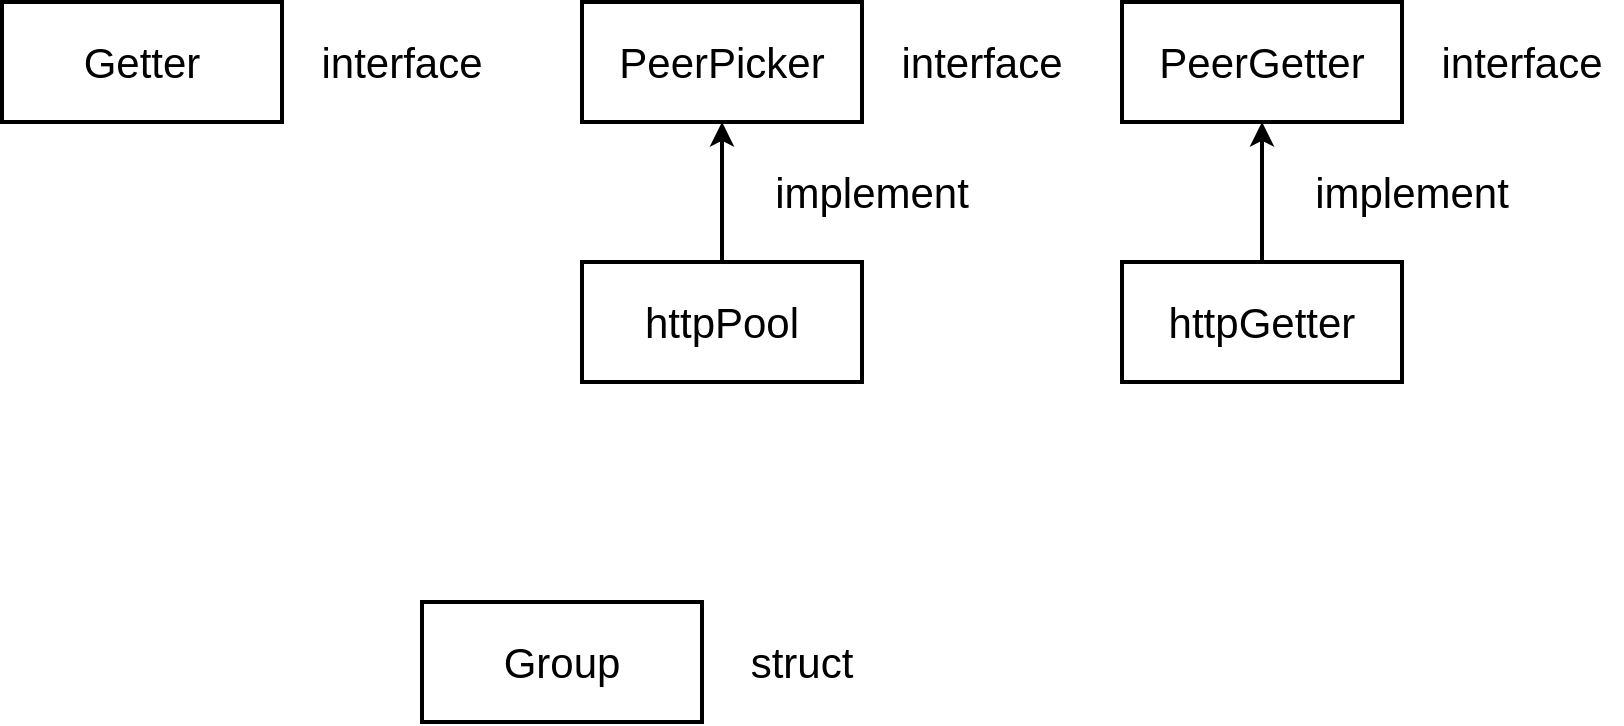 <mxfile version="20.2.3" type="device"><diagram id="1fe5mA3L0k1zpz3o6JOe" name="第 1 页"><mxGraphModel dx="946" dy="625" grid="1" gridSize="10" guides="1" tooltips="1" connect="1" arrows="1" fold="1" page="1" pageScale="1" pageWidth="3300" pageHeight="4681" math="0" shadow="0"><root><mxCell id="0"/><mxCell id="1" parent="0"/><mxCell id="76ilIZE0mI8havQF6ZCF-1" value="&lt;font style=&quot;font-size: 21px;&quot;&gt;Getter&lt;/font&gt;" style="rounded=0;whiteSpace=wrap;html=1;strokeWidth=2;" parent="1" vertex="1"><mxGeometry x="120" y="110" width="140" height="60" as="geometry"/></mxCell><mxCell id="76ilIZE0mI8havQF6ZCF-6" value="interface" style="text;html=1;strokeColor=none;fillColor=none;align=center;verticalAlign=middle;whiteSpace=wrap;rounded=0;fontSize=21;" parent="1" vertex="1"><mxGeometry x="270" y="127.5" width="100" height="25" as="geometry"/></mxCell><mxCell id="76ilIZE0mI8havQF6ZCF-7" value="&lt;font style=&quot;font-size: 21px;&quot;&gt;Group&lt;/font&gt;" style="rounded=0;whiteSpace=wrap;html=1;strokeWidth=2;" parent="1" vertex="1"><mxGeometry x="330" y="410" width="140" height="60" as="geometry"/></mxCell><mxCell id="76ilIZE0mI8havQF6ZCF-8" value="struct" style="text;html=1;strokeColor=none;fillColor=none;align=center;verticalAlign=middle;whiteSpace=wrap;rounded=0;fontSize=21;" parent="1" vertex="1"><mxGeometry x="470" y="427.5" width="100" height="25" as="geometry"/></mxCell><mxCell id="76ilIZE0mI8havQF6ZCF-10" value="&lt;font style=&quot;font-size: 21px;&quot;&gt;PeerPicker&lt;/font&gt;" style="rounded=0;whiteSpace=wrap;html=1;strokeWidth=2;" parent="1" vertex="1"><mxGeometry x="410" y="110" width="140" height="60" as="geometry"/></mxCell><mxCell id="76ilIZE0mI8havQF6ZCF-11" value="interface" style="text;html=1;strokeColor=none;fillColor=none;align=center;verticalAlign=middle;whiteSpace=wrap;rounded=0;fontSize=21;" parent="1" vertex="1"><mxGeometry x="560" y="127.5" width="100" height="25" as="geometry"/></mxCell><mxCell id="76ilIZE0mI8havQF6ZCF-12" value="&lt;font style=&quot;font-size: 21px;&quot;&gt;PeerGetter&lt;/font&gt;" style="rounded=0;whiteSpace=wrap;html=1;strokeWidth=2;" parent="1" vertex="1"><mxGeometry x="680" y="110" width="140" height="60" as="geometry"/></mxCell><mxCell id="76ilIZE0mI8havQF6ZCF-13" value="interface" style="text;html=1;strokeColor=none;fillColor=none;align=center;verticalAlign=middle;whiteSpace=wrap;rounded=0;fontSize=21;" parent="1" vertex="1"><mxGeometry x="830" y="127.5" width="100" height="25" as="geometry"/></mxCell><mxCell id="76ilIZE0mI8havQF6ZCF-15" style="edgeStyle=orthogonalEdgeStyle;rounded=0;orthogonalLoop=1;jettySize=auto;html=1;entryX=0.5;entryY=1;entryDx=0;entryDy=0;fontSize=21;strokeWidth=2;" parent="1" source="76ilIZE0mI8havQF6ZCF-14" target="76ilIZE0mI8havQF6ZCF-12" edge="1"><mxGeometry relative="1" as="geometry"/></mxCell><mxCell id="76ilIZE0mI8havQF6ZCF-14" value="&lt;font style=&quot;font-size: 21px;&quot;&gt;httpGetter&lt;/font&gt;" style="rounded=0;whiteSpace=wrap;html=1;strokeWidth=2;" parent="1" vertex="1"><mxGeometry x="680" y="240" width="140" height="60" as="geometry"/></mxCell><mxCell id="76ilIZE0mI8havQF6ZCF-16" value="implement" style="text;html=1;strokeColor=none;fillColor=none;align=center;verticalAlign=middle;whiteSpace=wrap;rounded=0;fontSize=21;" parent="1" vertex="1"><mxGeometry x="770" y="190" width="110" height="30" as="geometry"/></mxCell><mxCell id="76ilIZE0mI8havQF6ZCF-18" style="edgeStyle=orthogonalEdgeStyle;rounded=0;orthogonalLoop=1;jettySize=auto;html=1;entryX=0.5;entryY=1;entryDx=0;entryDy=0;fontSize=21;strokeWidth=2;" parent="1" source="76ilIZE0mI8havQF6ZCF-17" target="76ilIZE0mI8havQF6ZCF-10" edge="1"><mxGeometry relative="1" as="geometry"/></mxCell><mxCell id="76ilIZE0mI8havQF6ZCF-17" value="&lt;font style=&quot;font-size: 21px;&quot;&gt;httpPool&lt;/font&gt;" style="rounded=0;whiteSpace=wrap;html=1;strokeWidth=2;" parent="1" vertex="1"><mxGeometry x="410" y="240" width="140" height="60" as="geometry"/></mxCell><mxCell id="76ilIZE0mI8havQF6ZCF-19" value="implement" style="text;html=1;strokeColor=none;fillColor=none;align=center;verticalAlign=middle;whiteSpace=wrap;rounded=0;fontSize=21;" parent="1" vertex="1"><mxGeometry x="500" y="190" width="110" height="30" as="geometry"/></mxCell></root></mxGraphModel></diagram></mxfile>